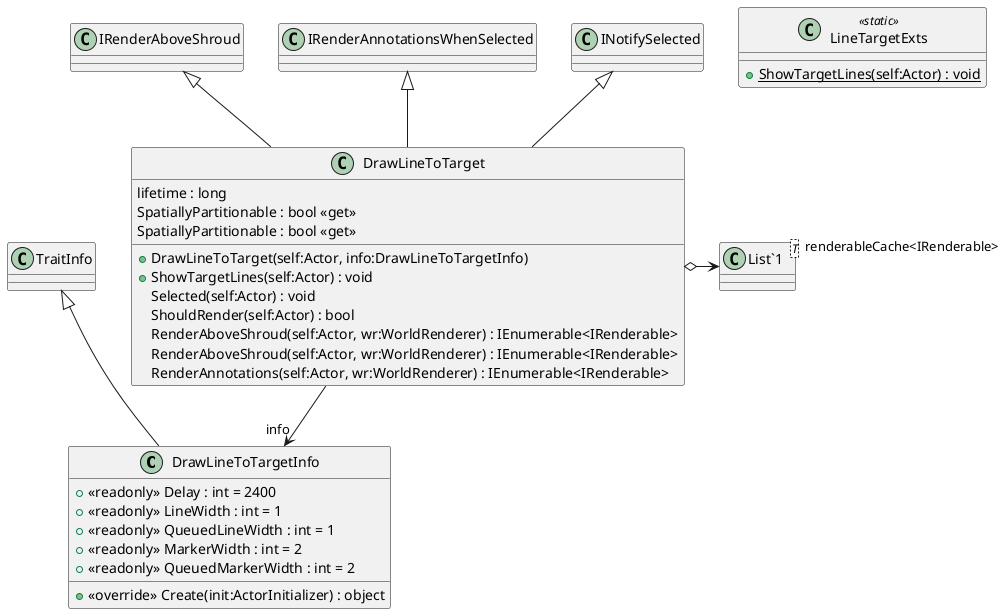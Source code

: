 @startuml
class DrawLineToTargetInfo {
    + <<readonly>> Delay : int = 2400
    + <<readonly>> LineWidth : int = 1
    + <<readonly>> QueuedLineWidth : int = 1
    + <<readonly>> MarkerWidth : int = 2
    + <<readonly>> QueuedMarkerWidth : int = 2
    + <<override>> Create(init:ActorInitializer) : object
}
class DrawLineToTarget {
    lifetime : long
    + DrawLineToTarget(self:Actor, info:DrawLineToTargetInfo)
    + ShowTargetLines(self:Actor) : void
    Selected(self:Actor) : void
    ShouldRender(self:Actor) : bool
    RenderAboveShroud(self:Actor, wr:WorldRenderer) : IEnumerable<IRenderable>
    RenderAboveShroud(self:Actor, wr:WorldRenderer) : IEnumerable<IRenderable>
    SpatiallyPartitionable : bool <<get>>
    RenderAnnotations(self:Actor, wr:WorldRenderer) : IEnumerable<IRenderable>
    SpatiallyPartitionable : bool <<get>>
}
class LineTargetExts <<static>> {
    + {static} ShowTargetLines(self:Actor) : void
}
class "List`1"<T> {
}
TraitInfo <|-- DrawLineToTargetInfo
IRenderAboveShroud <|-- DrawLineToTarget
IRenderAnnotationsWhenSelected <|-- DrawLineToTarget
INotifySelected <|-- DrawLineToTarget
DrawLineToTarget --> "info" DrawLineToTargetInfo
DrawLineToTarget o-> "renderableCache<IRenderable>" "List`1"
@enduml
